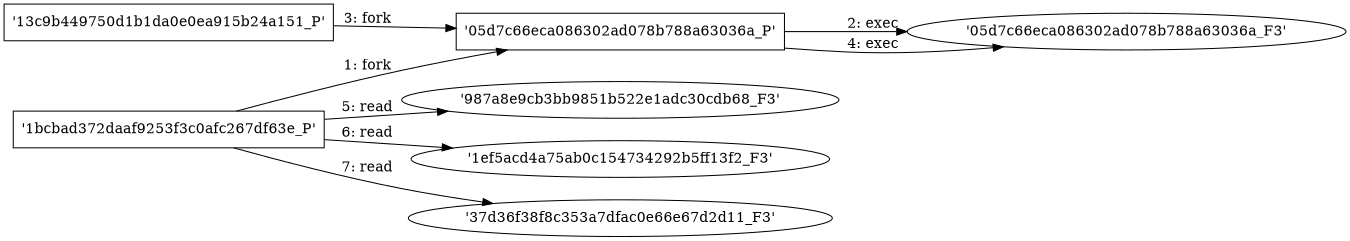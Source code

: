 digraph "D:\Learning\Paper\apt\基于CTI的攻击预警\Dataset\攻击图\ASGfromALLCTI\Vulnerability Spotlight Multiple vulnerabilities in WAGO PFC200.dot" {
rankdir="LR"
size="9"
fixedsize="false"
splines="true"
nodesep=0.3
ranksep=0
fontsize=10
overlap="scalexy"
engine= "neato"
	"'1bcbad372daaf9253f3c0afc267df63e_P'" [node_type=Process shape=box]
	"'05d7c66eca086302ad078b788a63036a_P'" [node_type=Process shape=box]
	"'1bcbad372daaf9253f3c0afc267df63e_P'" -> "'05d7c66eca086302ad078b788a63036a_P'" [label="1: fork"]
	"'05d7c66eca086302ad078b788a63036a_P'" [node_type=Process shape=box]
	"'05d7c66eca086302ad078b788a63036a_F3'" [node_type=File shape=ellipse]
	"'05d7c66eca086302ad078b788a63036a_P'" -> "'05d7c66eca086302ad078b788a63036a_F3'" [label="2: exec"]
	"'13c9b449750d1b1da0e0ea915b24a151_P'" [node_type=Process shape=box]
	"'05d7c66eca086302ad078b788a63036a_P'" [node_type=Process shape=box]
	"'13c9b449750d1b1da0e0ea915b24a151_P'" -> "'05d7c66eca086302ad078b788a63036a_P'" [label="3: fork"]
	"'05d7c66eca086302ad078b788a63036a_P'" [node_type=Process shape=box]
	"'05d7c66eca086302ad078b788a63036a_F3'" [node_type=File shape=ellipse]
	"'05d7c66eca086302ad078b788a63036a_P'" -> "'05d7c66eca086302ad078b788a63036a_F3'" [label="4: exec"]
	"'987a8e9cb3bb9851b522e1adc30cdb68_F3'" [node_type=file shape=ellipse]
	"'1bcbad372daaf9253f3c0afc267df63e_P'" [node_type=Process shape=box]
	"'1bcbad372daaf9253f3c0afc267df63e_P'" -> "'987a8e9cb3bb9851b522e1adc30cdb68_F3'" [label="5: read"]
	"'1ef5acd4a75ab0c154734292b5ff13f2_F3'" [node_type=file shape=ellipse]
	"'1bcbad372daaf9253f3c0afc267df63e_P'" [node_type=Process shape=box]
	"'1bcbad372daaf9253f3c0afc267df63e_P'" -> "'1ef5acd4a75ab0c154734292b5ff13f2_F3'" [label="6: read"]
	"'37d36f38f8c353a7dfac0e66e67d2d11_F3'" [node_type=file shape=ellipse]
	"'1bcbad372daaf9253f3c0afc267df63e_P'" [node_type=Process shape=box]
	"'1bcbad372daaf9253f3c0afc267df63e_P'" -> "'37d36f38f8c353a7dfac0e66e67d2d11_F3'" [label="7: read"]
}
